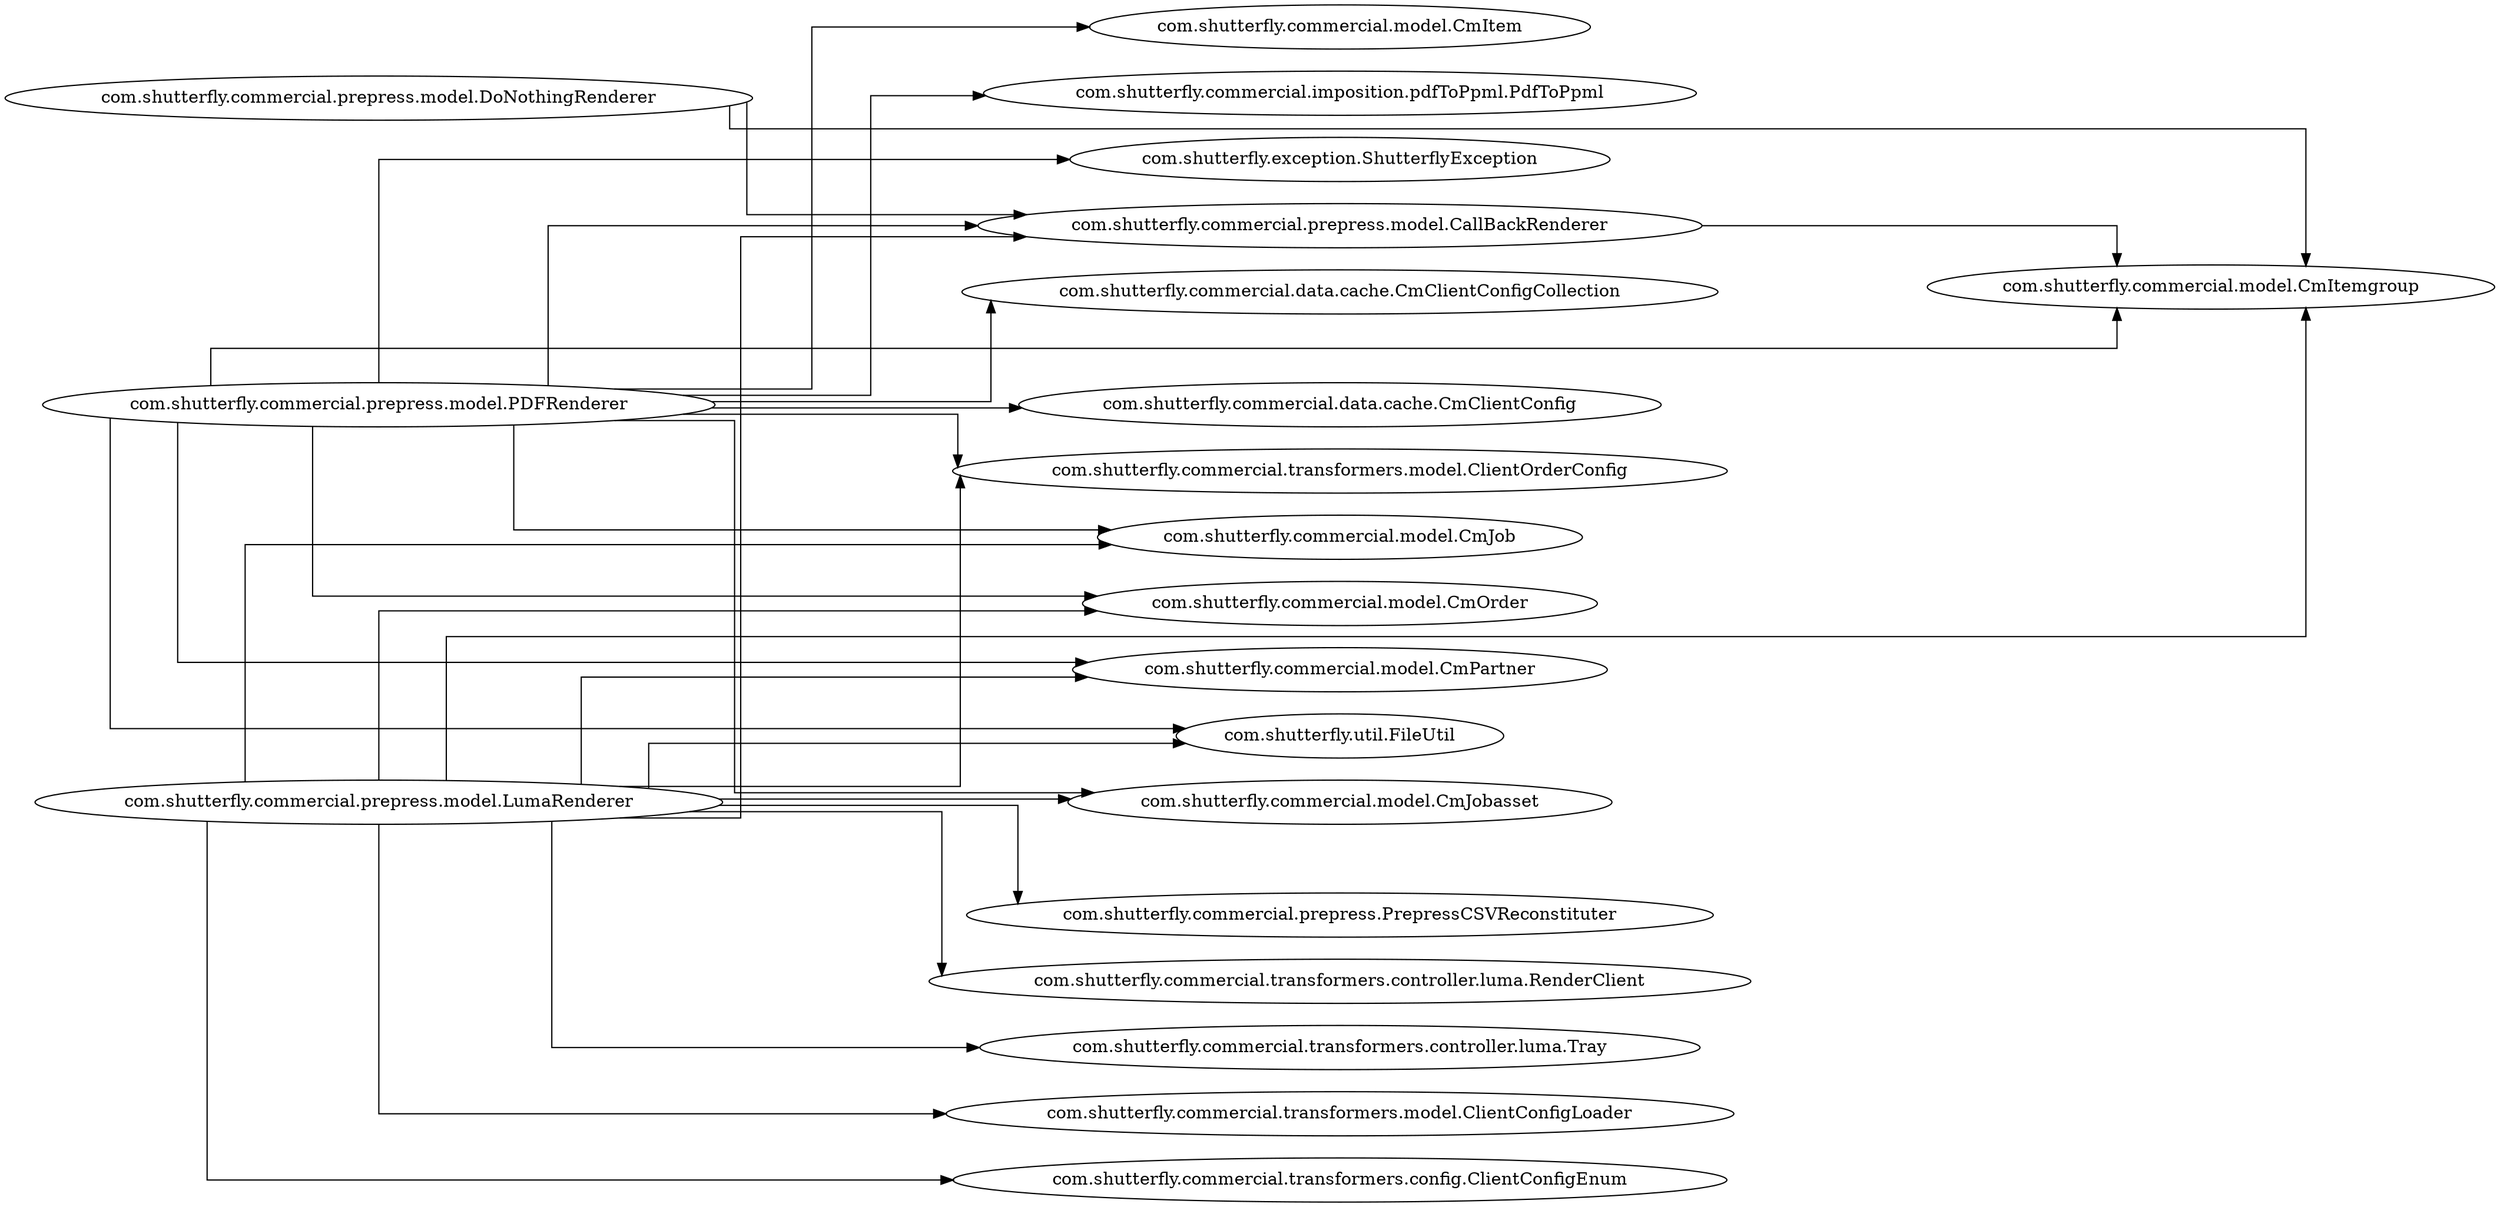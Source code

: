 digraph dependencyGraph {
 concentrate=true;
 rankdir="LR"; 
ranksep="2.0";
"com.shutterfly.commercial.prepress.model.CallBackRenderer"; 
"com.shutterfly.commercial.prepress.model.CallBackRenderer"->"com.shutterfly.commercial.model.CmItemgroup";
"com.shutterfly.commercial.prepress.model.DoNothingRenderer"; 
"com.shutterfly.commercial.prepress.model.DoNothingRenderer"->"com.shutterfly.commercial.prepress.model.CallBackRenderer";
"com.shutterfly.commercial.prepress.model.DoNothingRenderer"->"com.shutterfly.commercial.model.CmItemgroup";
"com.shutterfly.commercial.prepress.model.LumaRenderer"; 
"com.shutterfly.commercial.prepress.model.LumaRenderer"->"com.shutterfly.commercial.prepress.model.CallBackRenderer";
"com.shutterfly.commercial.prepress.model.LumaRenderer"->"com.shutterfly.commercial.model.CmItemgroup";
"com.shutterfly.commercial.prepress.model.LumaRenderer"->"com.shutterfly.commercial.transformers.model.ClientOrderConfig";
"com.shutterfly.commercial.prepress.model.LumaRenderer"->"com.shutterfly.commercial.prepress.PrepressCSVReconstituter";
"com.shutterfly.commercial.prepress.model.LumaRenderer"->"com.shutterfly.commercial.transformers.controller.luma.RenderClient";
"com.shutterfly.commercial.prepress.model.LumaRenderer"->"com.shutterfly.commercial.transformers.controller.luma.Tray";
"com.shutterfly.commercial.prepress.model.LumaRenderer"->"com.shutterfly.commercial.transformers.model.ClientConfigLoader";
"com.shutterfly.commercial.prepress.model.LumaRenderer"->"com.shutterfly.commercial.model.CmJob";
"com.shutterfly.commercial.prepress.model.LumaRenderer"->"com.shutterfly.commercial.model.CmOrder";
"com.shutterfly.commercial.prepress.model.LumaRenderer"->"com.shutterfly.commercial.model.CmPartner";
"com.shutterfly.commercial.prepress.model.LumaRenderer"->"com.shutterfly.commercial.transformers.config.ClientConfigEnum";
"com.shutterfly.commercial.prepress.model.LumaRenderer"->"com.shutterfly.util.FileUtil";
"com.shutterfly.commercial.prepress.model.LumaRenderer"->"com.shutterfly.commercial.model.CmJobasset";
"com.shutterfly.commercial.prepress.model.PDFRenderer"; 
"com.shutterfly.commercial.prepress.model.PDFRenderer"->"com.shutterfly.commercial.prepress.model.CallBackRenderer";
"com.shutterfly.commercial.prepress.model.PDFRenderer"->"com.shutterfly.commercial.model.CmItemgroup";
"com.shutterfly.commercial.prepress.model.PDFRenderer"->"com.shutterfly.commercial.data.cache.CmClientConfig";
"com.shutterfly.commercial.prepress.model.PDFRenderer"->"com.shutterfly.commercial.model.CmItem";
"com.shutterfly.commercial.prepress.model.PDFRenderer"->"com.shutterfly.commercial.imposition.pdfToPpml.PdfToPpml";
"com.shutterfly.commercial.prepress.model.PDFRenderer"->"com.shutterfly.exception.ShutterflyException";
"com.shutterfly.commercial.prepress.model.PDFRenderer"->"com.shutterfly.commercial.data.cache.CmClientConfigCollection";
"com.shutterfly.commercial.prepress.model.PDFRenderer"->"com.shutterfly.commercial.model.CmJob";
"com.shutterfly.commercial.prepress.model.PDFRenderer"->"com.shutterfly.commercial.model.CmOrder";
"com.shutterfly.commercial.prepress.model.PDFRenderer"->"com.shutterfly.commercial.model.CmPartner";
"com.shutterfly.commercial.prepress.model.PDFRenderer"->"com.shutterfly.commercial.transformers.model.ClientOrderConfig";
"com.shutterfly.commercial.prepress.model.PDFRenderer"->"com.shutterfly.util.FileUtil";
"com.shutterfly.commercial.prepress.model.PDFRenderer"->"com.shutterfly.commercial.model.CmJobasset";
splines="ortho";
}